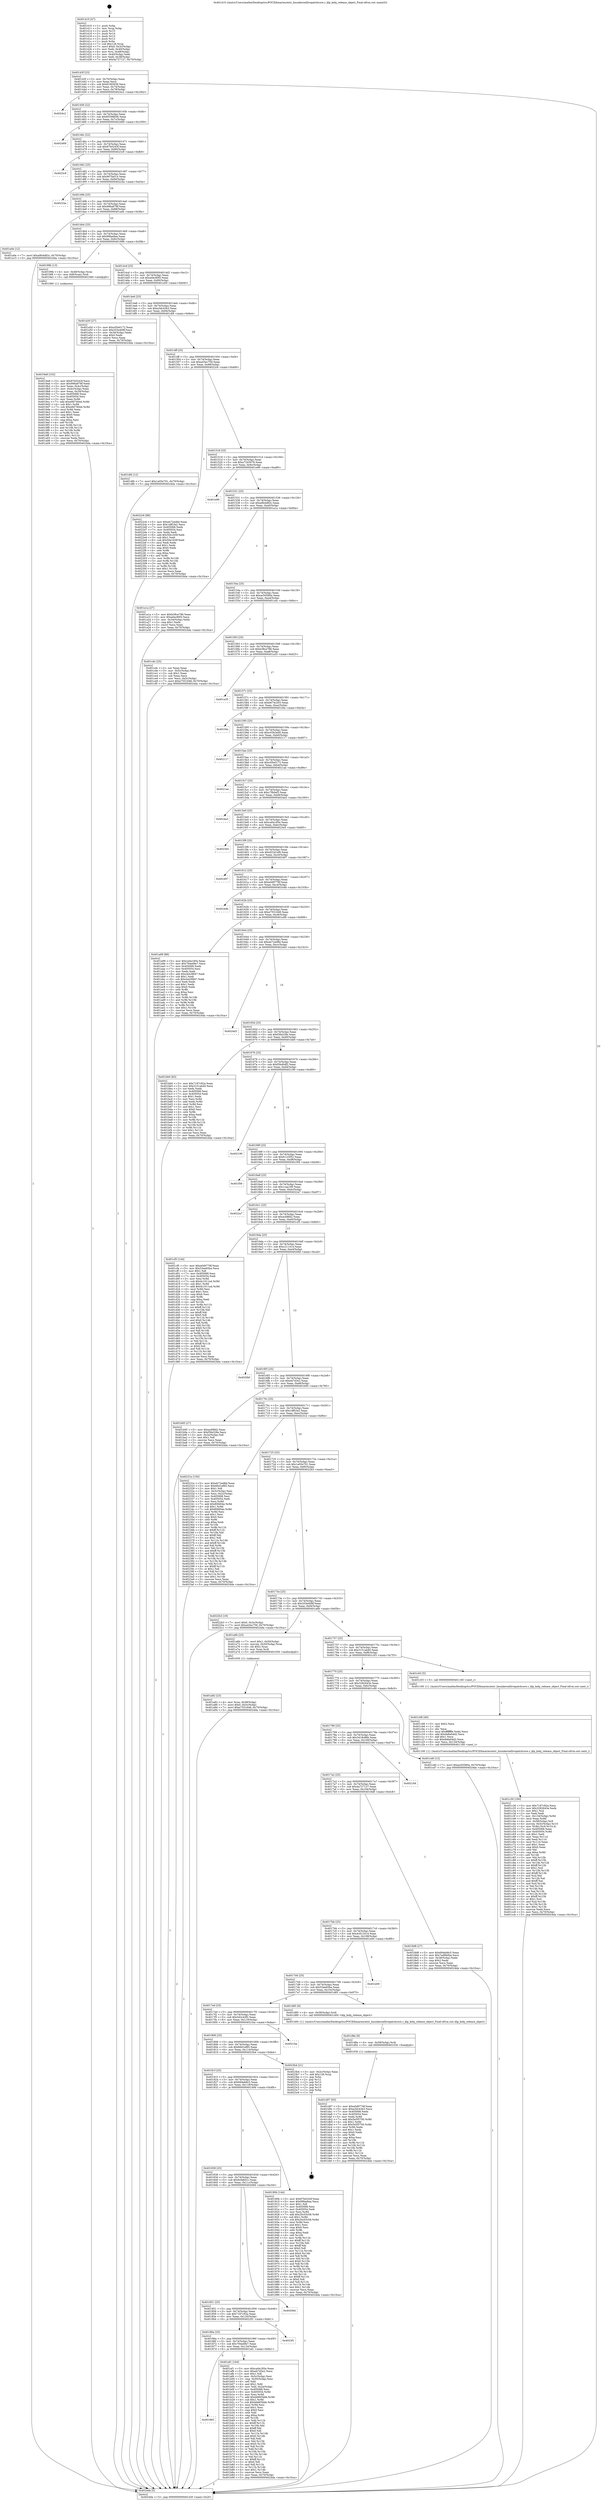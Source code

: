 digraph "0x401410" {
  label = "0x401410 (/mnt/c/Users/mathe/Desktop/tcc/POCII/binaries/extr_linuxkernellivepatchcore.c_klp_kobj_release_object_Final-ollvm.out::main(0))"
  labelloc = "t"
  node[shape=record]

  Entry [label="",width=0.3,height=0.3,shape=circle,fillcolor=black,style=filled]
  "0x40143f" [label="{
     0x40143f [23]\l
     | [instrs]\l
     &nbsp;&nbsp;0x40143f \<+3\>: mov -0x70(%rbp),%eax\l
     &nbsp;&nbsp;0x401442 \<+2\>: mov %eax,%ecx\l
     &nbsp;&nbsp;0x401444 \<+6\>: sub $0x816f2638,%ecx\l
     &nbsp;&nbsp;0x40144a \<+3\>: mov %eax,-0x74(%rbp)\l
     &nbsp;&nbsp;0x40144d \<+3\>: mov %ecx,-0x78(%rbp)\l
     &nbsp;&nbsp;0x401450 \<+6\>: je 00000000004024c2 \<main+0x10b2\>\l
  }"]
  "0x4024c2" [label="{
     0x4024c2\l
  }", style=dashed]
  "0x401456" [label="{
     0x401456 [22]\l
     | [instrs]\l
     &nbsp;&nbsp;0x401456 \<+5\>: jmp 000000000040145b \<main+0x4b\>\l
     &nbsp;&nbsp;0x40145b \<+3\>: mov -0x74(%rbp),%eax\l
     &nbsp;&nbsp;0x40145e \<+5\>: sub $0x85598b56,%eax\l
     &nbsp;&nbsp;0x401463 \<+3\>: mov %eax,-0x7c(%rbp)\l
     &nbsp;&nbsp;0x401466 \<+6\>: je 0000000000402469 \<main+0x1059\>\l
  }"]
  Exit [label="",width=0.3,height=0.3,shape=circle,fillcolor=black,style=filled,peripheries=2]
  "0x402469" [label="{
     0x402469\l
  }", style=dashed]
  "0x40146c" [label="{
     0x40146c [22]\l
     | [instrs]\l
     &nbsp;&nbsp;0x40146c \<+5\>: jmp 0000000000401471 \<main+0x61\>\l
     &nbsp;&nbsp;0x401471 \<+3\>: mov -0x74(%rbp),%eax\l
     &nbsp;&nbsp;0x401474 \<+5\>: sub $0x87b0243f,%eax\l
     &nbsp;&nbsp;0x401479 \<+3\>: mov %eax,-0x80(%rbp)\l
     &nbsp;&nbsp;0x40147c \<+6\>: je 00000000004023c9 \<main+0xfb9\>\l
  }"]
  "0x401d97" [label="{
     0x401d97 [93]\l
     | [instrs]\l
     &nbsp;&nbsp;0x401d97 \<+5\>: mov $0xe0d9778f,%eax\l
     &nbsp;&nbsp;0x401d9c \<+5\>: mov $0xa3dc43b3,%ecx\l
     &nbsp;&nbsp;0x401da1 \<+7\>: mov 0x405068,%edx\l
     &nbsp;&nbsp;0x401da8 \<+7\>: mov 0x405054,%esi\l
     &nbsp;&nbsp;0x401daf \<+3\>: mov %edx,%r8d\l
     &nbsp;&nbsp;0x401db2 \<+7\>: add $0x5e5f5700,%r8d\l
     &nbsp;&nbsp;0x401db9 \<+4\>: sub $0x1,%r8d\l
     &nbsp;&nbsp;0x401dbd \<+7\>: sub $0x5e5f5700,%r8d\l
     &nbsp;&nbsp;0x401dc4 \<+4\>: imul %r8d,%edx\l
     &nbsp;&nbsp;0x401dc8 \<+3\>: and $0x1,%edx\l
     &nbsp;&nbsp;0x401dcb \<+3\>: cmp $0x0,%edx\l
     &nbsp;&nbsp;0x401dce \<+4\>: sete %r9b\l
     &nbsp;&nbsp;0x401dd2 \<+3\>: cmp $0xa,%esi\l
     &nbsp;&nbsp;0x401dd5 \<+4\>: setl %r10b\l
     &nbsp;&nbsp;0x401dd9 \<+3\>: mov %r9b,%r11b\l
     &nbsp;&nbsp;0x401ddc \<+3\>: and %r10b,%r11b\l
     &nbsp;&nbsp;0x401ddf \<+3\>: xor %r10b,%r9b\l
     &nbsp;&nbsp;0x401de2 \<+3\>: or %r9b,%r11b\l
     &nbsp;&nbsp;0x401de5 \<+4\>: test $0x1,%r11b\l
     &nbsp;&nbsp;0x401de9 \<+3\>: cmovne %ecx,%eax\l
     &nbsp;&nbsp;0x401dec \<+3\>: mov %eax,-0x70(%rbp)\l
     &nbsp;&nbsp;0x401def \<+5\>: jmp 00000000004024da \<main+0x10ca\>\l
  }"]
  "0x4023c9" [label="{
     0x4023c9\l
  }", style=dashed]
  "0x401482" [label="{
     0x401482 [25]\l
     | [instrs]\l
     &nbsp;&nbsp;0x401482 \<+5\>: jmp 0000000000401487 \<main+0x77\>\l
     &nbsp;&nbsp;0x401487 \<+3\>: mov -0x74(%rbp),%eax\l
     &nbsp;&nbsp;0x40148a \<+5\>: sub $0x907fa014,%eax\l
     &nbsp;&nbsp;0x40148f \<+6\>: mov %eax,-0x84(%rbp)\l
     &nbsp;&nbsp;0x401495 \<+6\>: je 000000000040224a \<main+0xe3a\>\l
  }"]
  "0x401d8e" [label="{
     0x401d8e [9]\l
     | [instrs]\l
     &nbsp;&nbsp;0x401d8e \<+4\>: mov -0x58(%rbp),%rdi\l
     &nbsp;&nbsp;0x401d92 \<+5\>: call 0000000000401030 \<free@plt\>\l
     | [calls]\l
     &nbsp;&nbsp;0x401030 \{1\} (unknown)\l
  }"]
  "0x40224a" [label="{
     0x40224a\l
  }", style=dashed]
  "0x40149b" [label="{
     0x40149b [25]\l
     | [instrs]\l
     &nbsp;&nbsp;0x40149b \<+5\>: jmp 00000000004014a0 \<main+0x90\>\l
     &nbsp;&nbsp;0x4014a0 \<+3\>: mov -0x74(%rbp),%eax\l
     &nbsp;&nbsp;0x4014a3 \<+5\>: sub $0x996a878f,%eax\l
     &nbsp;&nbsp;0x4014a8 \<+6\>: mov %eax,-0x88(%rbp)\l
     &nbsp;&nbsp;0x4014ae \<+6\>: je 0000000000401a0e \<main+0x5fe\>\l
  }"]
  "0x401c30" [label="{
     0x401c30 [160]\l
     | [instrs]\l
     &nbsp;&nbsp;0x401c30 \<+5\>: mov $0x7187c92a,%ecx\l
     &nbsp;&nbsp;0x401c35 \<+5\>: mov $0x3282643e,%edx\l
     &nbsp;&nbsp;0x401c3a \<+3\>: mov $0x1,%sil\l
     &nbsp;&nbsp;0x401c3d \<+2\>: xor %edi,%edi\l
     &nbsp;&nbsp;0x401c3f \<+7\>: mov -0x134(%rbp),%r8d\l
     &nbsp;&nbsp;0x401c46 \<+4\>: imul %eax,%r8d\l
     &nbsp;&nbsp;0x401c4a \<+4\>: mov -0x58(%rbp),%r9\l
     &nbsp;&nbsp;0x401c4e \<+4\>: movslq -0x5c(%rbp),%r10\l
     &nbsp;&nbsp;0x401c52 \<+4\>: mov %r8d,(%r9,%r10,4)\l
     &nbsp;&nbsp;0x401c56 \<+7\>: mov 0x405068,%eax\l
     &nbsp;&nbsp;0x401c5d \<+8\>: mov 0x405054,%r8d\l
     &nbsp;&nbsp;0x401c65 \<+3\>: sub $0x1,%edi\l
     &nbsp;&nbsp;0x401c68 \<+3\>: mov %eax,%r11d\l
     &nbsp;&nbsp;0x401c6b \<+3\>: add %edi,%r11d\l
     &nbsp;&nbsp;0x401c6e \<+4\>: imul %r11d,%eax\l
     &nbsp;&nbsp;0x401c72 \<+3\>: and $0x1,%eax\l
     &nbsp;&nbsp;0x401c75 \<+3\>: cmp $0x0,%eax\l
     &nbsp;&nbsp;0x401c78 \<+3\>: sete %bl\l
     &nbsp;&nbsp;0x401c7b \<+4\>: cmp $0xa,%r8d\l
     &nbsp;&nbsp;0x401c7f \<+4\>: setl %r14b\l
     &nbsp;&nbsp;0x401c83 \<+3\>: mov %bl,%r15b\l
     &nbsp;&nbsp;0x401c86 \<+4\>: xor $0xff,%r15b\l
     &nbsp;&nbsp;0x401c8a \<+3\>: mov %r14b,%r12b\l
     &nbsp;&nbsp;0x401c8d \<+4\>: xor $0xff,%r12b\l
     &nbsp;&nbsp;0x401c91 \<+4\>: xor $0x1,%sil\l
     &nbsp;&nbsp;0x401c95 \<+3\>: mov %r15b,%r13b\l
     &nbsp;&nbsp;0x401c98 \<+4\>: and $0xff,%r13b\l
     &nbsp;&nbsp;0x401c9c \<+3\>: and %sil,%bl\l
     &nbsp;&nbsp;0x401c9f \<+3\>: mov %r12b,%al\l
     &nbsp;&nbsp;0x401ca2 \<+2\>: and $0xff,%al\l
     &nbsp;&nbsp;0x401ca4 \<+3\>: and %sil,%r14b\l
     &nbsp;&nbsp;0x401ca7 \<+3\>: or %bl,%r13b\l
     &nbsp;&nbsp;0x401caa \<+3\>: or %r14b,%al\l
     &nbsp;&nbsp;0x401cad \<+3\>: xor %al,%r13b\l
     &nbsp;&nbsp;0x401cb0 \<+3\>: or %r12b,%r15b\l
     &nbsp;&nbsp;0x401cb3 \<+4\>: xor $0xff,%r15b\l
     &nbsp;&nbsp;0x401cb7 \<+4\>: or $0x1,%sil\l
     &nbsp;&nbsp;0x401cbb \<+3\>: and %sil,%r15b\l
     &nbsp;&nbsp;0x401cbe \<+3\>: or %r15b,%r13b\l
     &nbsp;&nbsp;0x401cc1 \<+4\>: test $0x1,%r13b\l
     &nbsp;&nbsp;0x401cc5 \<+3\>: cmovne %edx,%ecx\l
     &nbsp;&nbsp;0x401cc8 \<+3\>: mov %ecx,-0x70(%rbp)\l
     &nbsp;&nbsp;0x401ccb \<+5\>: jmp 00000000004024da \<main+0x10ca\>\l
  }"]
  "0x401a0e" [label="{
     0x401a0e [12]\l
     | [instrs]\l
     &nbsp;&nbsp;0x401a0e \<+7\>: movl $0xa9b4d82c,-0x70(%rbp)\l
     &nbsp;&nbsp;0x401a15 \<+5\>: jmp 00000000004024da \<main+0x10ca\>\l
  }"]
  "0x4014b4" [label="{
     0x4014b4 [25]\l
     | [instrs]\l
     &nbsp;&nbsp;0x4014b4 \<+5\>: jmp 00000000004014b9 \<main+0xa9\>\l
     &nbsp;&nbsp;0x4014b9 \<+3\>: mov -0x74(%rbp),%eax\l
     &nbsp;&nbsp;0x4014bc \<+5\>: sub $0x99fae8aa,%eax\l
     &nbsp;&nbsp;0x4014c1 \<+6\>: mov %eax,-0x8c(%rbp)\l
     &nbsp;&nbsp;0x4014c7 \<+6\>: je 000000000040199b \<main+0x58b\>\l
  }"]
  "0x401c08" [label="{
     0x401c08 [40]\l
     | [instrs]\l
     &nbsp;&nbsp;0x401c08 \<+5\>: mov $0x2,%ecx\l
     &nbsp;&nbsp;0x401c0d \<+1\>: cltd\l
     &nbsp;&nbsp;0x401c0e \<+2\>: idiv %ecx\l
     &nbsp;&nbsp;0x401c10 \<+6\>: imul $0xfffffffe,%edx,%ecx\l
     &nbsp;&nbsp;0x401c16 \<+6\>: add $0xde8a04d2,%ecx\l
     &nbsp;&nbsp;0x401c1c \<+3\>: add $0x1,%ecx\l
     &nbsp;&nbsp;0x401c1f \<+6\>: sub $0xde8a04d2,%ecx\l
     &nbsp;&nbsp;0x401c25 \<+6\>: mov %ecx,-0x134(%rbp)\l
     &nbsp;&nbsp;0x401c2b \<+5\>: call 0000000000401160 \<next_i\>\l
     | [calls]\l
     &nbsp;&nbsp;0x401160 \{1\} (/mnt/c/Users/mathe/Desktop/tcc/POCII/binaries/extr_linuxkernellivepatchcore.c_klp_kobj_release_object_Final-ollvm.out::next_i)\l
  }"]
  "0x40199b" [label="{
     0x40199b [13]\l
     | [instrs]\l
     &nbsp;&nbsp;0x40199b \<+4\>: mov -0x48(%rbp),%rax\l
     &nbsp;&nbsp;0x40199f \<+4\>: mov 0x8(%rax),%rdi\l
     &nbsp;&nbsp;0x4019a3 \<+5\>: call 0000000000401060 \<atoi@plt\>\l
     | [calls]\l
     &nbsp;&nbsp;0x401060 \{1\} (unknown)\l
  }"]
  "0x4014cd" [label="{
     0x4014cd [25]\l
     | [instrs]\l
     &nbsp;&nbsp;0x4014cd \<+5\>: jmp 00000000004014d2 \<main+0xc2\>\l
     &nbsp;&nbsp;0x4014d2 \<+3\>: mov -0x74(%rbp),%eax\l
     &nbsp;&nbsp;0x4014d5 \<+5\>: sub $0xa0ec80f3,%eax\l
     &nbsp;&nbsp;0x4014da \<+6\>: mov %eax,-0x90(%rbp)\l
     &nbsp;&nbsp;0x4014e0 \<+6\>: je 0000000000401a50 \<main+0x640\>\l
  }"]
  "0x401883" [label="{
     0x401883\l
  }", style=dashed]
  "0x401a50" [label="{
     0x401a50 [27]\l
     | [instrs]\l
     &nbsp;&nbsp;0x401a50 \<+5\>: mov $0xc05e0172,%eax\l
     &nbsp;&nbsp;0x401a55 \<+5\>: mov $0x203e408f,%ecx\l
     &nbsp;&nbsp;0x401a5a \<+3\>: mov -0x34(%rbp),%edx\l
     &nbsp;&nbsp;0x401a5d \<+3\>: cmp $0x0,%edx\l
     &nbsp;&nbsp;0x401a60 \<+3\>: cmove %ecx,%eax\l
     &nbsp;&nbsp;0x401a63 \<+3\>: mov %eax,-0x70(%rbp)\l
     &nbsp;&nbsp;0x401a66 \<+5\>: jmp 00000000004024da \<main+0x10ca\>\l
  }"]
  "0x4014e6" [label="{
     0x4014e6 [25]\l
     | [instrs]\l
     &nbsp;&nbsp;0x4014e6 \<+5\>: jmp 00000000004014eb \<main+0xdb\>\l
     &nbsp;&nbsp;0x4014eb \<+3\>: mov -0x74(%rbp),%eax\l
     &nbsp;&nbsp;0x4014ee \<+5\>: sub $0xa3dc43b3,%eax\l
     &nbsp;&nbsp;0x4014f3 \<+6\>: mov %eax,-0x94(%rbp)\l
     &nbsp;&nbsp;0x4014f9 \<+6\>: je 0000000000401df4 \<main+0x9e4\>\l
  }"]
  "0x401af1" [label="{
     0x401af1 [164]\l
     | [instrs]\l
     &nbsp;&nbsp;0x401af1 \<+5\>: mov $0xca0a185e,%eax\l
     &nbsp;&nbsp;0x401af6 \<+5\>: mov $0xeb7d3e2,%ecx\l
     &nbsp;&nbsp;0x401afb \<+2\>: mov $0x1,%dl\l
     &nbsp;&nbsp;0x401afd \<+3\>: mov -0x5c(%rbp),%esi\l
     &nbsp;&nbsp;0x401b00 \<+3\>: cmp -0x50(%rbp),%esi\l
     &nbsp;&nbsp;0x401b03 \<+4\>: setl %dil\l
     &nbsp;&nbsp;0x401b07 \<+4\>: and $0x1,%dil\l
     &nbsp;&nbsp;0x401b0b \<+4\>: mov %dil,-0x2e(%rbp)\l
     &nbsp;&nbsp;0x401b0f \<+7\>: mov 0x405068,%esi\l
     &nbsp;&nbsp;0x401b16 \<+8\>: mov 0x405054,%r8d\l
     &nbsp;&nbsp;0x401b1e \<+3\>: mov %esi,%r9d\l
     &nbsp;&nbsp;0x401b21 \<+7\>: add $0xbb665bbb,%r9d\l
     &nbsp;&nbsp;0x401b28 \<+4\>: sub $0x1,%r9d\l
     &nbsp;&nbsp;0x401b2c \<+7\>: sub $0xbb665bbb,%r9d\l
     &nbsp;&nbsp;0x401b33 \<+4\>: imul %r9d,%esi\l
     &nbsp;&nbsp;0x401b37 \<+3\>: and $0x1,%esi\l
     &nbsp;&nbsp;0x401b3a \<+3\>: cmp $0x0,%esi\l
     &nbsp;&nbsp;0x401b3d \<+4\>: sete %dil\l
     &nbsp;&nbsp;0x401b41 \<+4\>: cmp $0xa,%r8d\l
     &nbsp;&nbsp;0x401b45 \<+4\>: setl %r10b\l
     &nbsp;&nbsp;0x401b49 \<+3\>: mov %dil,%r11b\l
     &nbsp;&nbsp;0x401b4c \<+4\>: xor $0xff,%r11b\l
     &nbsp;&nbsp;0x401b50 \<+3\>: mov %r10b,%bl\l
     &nbsp;&nbsp;0x401b53 \<+3\>: xor $0xff,%bl\l
     &nbsp;&nbsp;0x401b56 \<+3\>: xor $0x0,%dl\l
     &nbsp;&nbsp;0x401b59 \<+3\>: mov %r11b,%r14b\l
     &nbsp;&nbsp;0x401b5c \<+4\>: and $0x0,%r14b\l
     &nbsp;&nbsp;0x401b60 \<+3\>: and %dl,%dil\l
     &nbsp;&nbsp;0x401b63 \<+3\>: mov %bl,%r15b\l
     &nbsp;&nbsp;0x401b66 \<+4\>: and $0x0,%r15b\l
     &nbsp;&nbsp;0x401b6a \<+3\>: and %dl,%r10b\l
     &nbsp;&nbsp;0x401b6d \<+3\>: or %dil,%r14b\l
     &nbsp;&nbsp;0x401b70 \<+3\>: or %r10b,%r15b\l
     &nbsp;&nbsp;0x401b73 \<+3\>: xor %r15b,%r14b\l
     &nbsp;&nbsp;0x401b76 \<+3\>: or %bl,%r11b\l
     &nbsp;&nbsp;0x401b79 \<+4\>: xor $0xff,%r11b\l
     &nbsp;&nbsp;0x401b7d \<+3\>: or $0x0,%dl\l
     &nbsp;&nbsp;0x401b80 \<+3\>: and %dl,%r11b\l
     &nbsp;&nbsp;0x401b83 \<+3\>: or %r11b,%r14b\l
     &nbsp;&nbsp;0x401b86 \<+4\>: test $0x1,%r14b\l
     &nbsp;&nbsp;0x401b8a \<+3\>: cmovne %ecx,%eax\l
     &nbsp;&nbsp;0x401b8d \<+3\>: mov %eax,-0x70(%rbp)\l
     &nbsp;&nbsp;0x401b90 \<+5\>: jmp 00000000004024da \<main+0x10ca\>\l
  }"]
  "0x401df4" [label="{
     0x401df4 [12]\l
     | [instrs]\l
     &nbsp;&nbsp;0x401df4 \<+7\>: movl $0x1e05e701,-0x70(%rbp)\l
     &nbsp;&nbsp;0x401dfb \<+5\>: jmp 00000000004024da \<main+0x10ca\>\l
  }"]
  "0x4014ff" [label="{
     0x4014ff [25]\l
     | [instrs]\l
     &nbsp;&nbsp;0x4014ff \<+5\>: jmp 0000000000401504 \<main+0xf4\>\l
     &nbsp;&nbsp;0x401504 \<+3\>: mov -0x74(%rbp),%eax\l
     &nbsp;&nbsp;0x401507 \<+5\>: sub $0xa43ec759,%eax\l
     &nbsp;&nbsp;0x40150c \<+6\>: mov %eax,-0x98(%rbp)\l
     &nbsp;&nbsp;0x401512 \<+6\>: je 00000000004022c6 \<main+0xeb6\>\l
  }"]
  "0x40186a" [label="{
     0x40186a [25]\l
     | [instrs]\l
     &nbsp;&nbsp;0x40186a \<+5\>: jmp 000000000040186f \<main+0x45f\>\l
     &nbsp;&nbsp;0x40186f \<+3\>: mov -0x74(%rbp),%eax\l
     &nbsp;&nbsp;0x401872 \<+5\>: sub $0x794ed9e7,%eax\l
     &nbsp;&nbsp;0x401877 \<+6\>: mov %eax,-0x124(%rbp)\l
     &nbsp;&nbsp;0x40187d \<+6\>: je 0000000000401af1 \<main+0x6e1\>\l
  }"]
  "0x4022c6" [label="{
     0x4022c6 [88]\l
     | [instrs]\l
     &nbsp;&nbsp;0x4022c6 \<+5\>: mov $0xeb72ed8d,%eax\l
     &nbsp;&nbsp;0x4022cb \<+5\>: mov $0x1dff1fa2,%ecx\l
     &nbsp;&nbsp;0x4022d0 \<+7\>: mov 0x405068,%edx\l
     &nbsp;&nbsp;0x4022d7 \<+7\>: mov 0x405054,%esi\l
     &nbsp;&nbsp;0x4022de \<+2\>: mov %edx,%edi\l
     &nbsp;&nbsp;0x4022e0 \<+6\>: add $0x50e1fc0f,%edi\l
     &nbsp;&nbsp;0x4022e6 \<+3\>: sub $0x1,%edi\l
     &nbsp;&nbsp;0x4022e9 \<+6\>: sub $0x50e1fc0f,%edi\l
     &nbsp;&nbsp;0x4022ef \<+3\>: imul %edi,%edx\l
     &nbsp;&nbsp;0x4022f2 \<+3\>: and $0x1,%edx\l
     &nbsp;&nbsp;0x4022f5 \<+3\>: cmp $0x0,%edx\l
     &nbsp;&nbsp;0x4022f8 \<+4\>: sete %r8b\l
     &nbsp;&nbsp;0x4022fc \<+3\>: cmp $0xa,%esi\l
     &nbsp;&nbsp;0x4022ff \<+4\>: setl %r9b\l
     &nbsp;&nbsp;0x402303 \<+3\>: mov %r8b,%r10b\l
     &nbsp;&nbsp;0x402306 \<+3\>: and %r9b,%r10b\l
     &nbsp;&nbsp;0x402309 \<+3\>: xor %r9b,%r8b\l
     &nbsp;&nbsp;0x40230c \<+3\>: or %r8b,%r10b\l
     &nbsp;&nbsp;0x40230f \<+4\>: test $0x1,%r10b\l
     &nbsp;&nbsp;0x402313 \<+3\>: cmovne %ecx,%eax\l
     &nbsp;&nbsp;0x402316 \<+3\>: mov %eax,-0x70(%rbp)\l
     &nbsp;&nbsp;0x402319 \<+5\>: jmp 00000000004024da \<main+0x10ca\>\l
  }"]
  "0x401518" [label="{
     0x401518 [25]\l
     | [instrs]\l
     &nbsp;&nbsp;0x401518 \<+5\>: jmp 000000000040151d \<main+0x10d\>\l
     &nbsp;&nbsp;0x40151d \<+3\>: mov -0x74(%rbp),%eax\l
     &nbsp;&nbsp;0x401520 \<+5\>: sub $0xa7243076,%eax\l
     &nbsp;&nbsp;0x401525 \<+6\>: mov %eax,-0x9c(%rbp)\l
     &nbsp;&nbsp;0x40152b \<+6\>: je 0000000000401e90 \<main+0xa80\>\l
  }"]
  "0x4023f1" [label="{
     0x4023f1\l
  }", style=dashed]
  "0x401e90" [label="{
     0x401e90\l
  }", style=dashed]
  "0x401531" [label="{
     0x401531 [25]\l
     | [instrs]\l
     &nbsp;&nbsp;0x401531 \<+5\>: jmp 0000000000401536 \<main+0x126\>\l
     &nbsp;&nbsp;0x401536 \<+3\>: mov -0x74(%rbp),%eax\l
     &nbsp;&nbsp;0x401539 \<+5\>: sub $0xa9b4d82c,%eax\l
     &nbsp;&nbsp;0x40153e \<+6\>: mov %eax,-0xa0(%rbp)\l
     &nbsp;&nbsp;0x401544 \<+6\>: je 0000000000401a1a \<main+0x60a\>\l
  }"]
  "0x401851" [label="{
     0x401851 [25]\l
     | [instrs]\l
     &nbsp;&nbsp;0x401851 \<+5\>: jmp 0000000000401856 \<main+0x446\>\l
     &nbsp;&nbsp;0x401856 \<+3\>: mov -0x74(%rbp),%eax\l
     &nbsp;&nbsp;0x401859 \<+5\>: sub $0x7187c92a,%eax\l
     &nbsp;&nbsp;0x40185e \<+6\>: mov %eax,-0x120(%rbp)\l
     &nbsp;&nbsp;0x401864 \<+6\>: je 00000000004023f1 \<main+0xfe1\>\l
  }"]
  "0x401a1a" [label="{
     0x401a1a [27]\l
     | [instrs]\l
     &nbsp;&nbsp;0x401a1a \<+5\>: mov $0xb38ce786,%eax\l
     &nbsp;&nbsp;0x401a1f \<+5\>: mov $0xa0ec80f3,%ecx\l
     &nbsp;&nbsp;0x401a24 \<+3\>: mov -0x34(%rbp),%edx\l
     &nbsp;&nbsp;0x401a27 \<+3\>: cmp $0x1,%edx\l
     &nbsp;&nbsp;0x401a2a \<+3\>: cmovl %ecx,%eax\l
     &nbsp;&nbsp;0x401a2d \<+3\>: mov %eax,-0x70(%rbp)\l
     &nbsp;&nbsp;0x401a30 \<+5\>: jmp 00000000004024da \<main+0x10ca\>\l
  }"]
  "0x40154a" [label="{
     0x40154a [25]\l
     | [instrs]\l
     &nbsp;&nbsp;0x40154a \<+5\>: jmp 000000000040154f \<main+0x13f\>\l
     &nbsp;&nbsp;0x40154f \<+3\>: mov -0x74(%rbp),%eax\l
     &nbsp;&nbsp;0x401552 \<+5\>: sub $0xac50580a,%eax\l
     &nbsp;&nbsp;0x401557 \<+6\>: mov %eax,-0xa4(%rbp)\l
     &nbsp;&nbsp;0x40155d \<+6\>: je 0000000000401cdc \<main+0x8cc\>\l
  }"]
  "0x40206d" [label="{
     0x40206d\l
  }", style=dashed]
  "0x401cdc" [label="{
     0x401cdc [25]\l
     | [instrs]\l
     &nbsp;&nbsp;0x401cdc \<+2\>: xor %eax,%eax\l
     &nbsp;&nbsp;0x401cde \<+3\>: mov -0x5c(%rbp),%ecx\l
     &nbsp;&nbsp;0x401ce1 \<+3\>: sub $0x1,%eax\l
     &nbsp;&nbsp;0x401ce4 \<+2\>: sub %eax,%ecx\l
     &nbsp;&nbsp;0x401ce6 \<+3\>: mov %ecx,-0x5c(%rbp)\l
     &nbsp;&nbsp;0x401ce9 \<+7\>: movl $0xe7551648,-0x70(%rbp)\l
     &nbsp;&nbsp;0x401cf0 \<+5\>: jmp 00000000004024da \<main+0x10ca\>\l
  }"]
  "0x401563" [label="{
     0x401563 [25]\l
     | [instrs]\l
     &nbsp;&nbsp;0x401563 \<+5\>: jmp 0000000000401568 \<main+0x158\>\l
     &nbsp;&nbsp;0x401568 \<+3\>: mov -0x74(%rbp),%eax\l
     &nbsp;&nbsp;0x40156b \<+5\>: sub $0xb38ce786,%eax\l
     &nbsp;&nbsp;0x401570 \<+6\>: mov %eax,-0xa8(%rbp)\l
     &nbsp;&nbsp;0x401576 \<+6\>: je 0000000000401a35 \<main+0x625\>\l
  }"]
  "0x401a82" [label="{
     0x401a82 [23]\l
     | [instrs]\l
     &nbsp;&nbsp;0x401a82 \<+4\>: mov %rax,-0x58(%rbp)\l
     &nbsp;&nbsp;0x401a86 \<+7\>: movl $0x0,-0x5c(%rbp)\l
     &nbsp;&nbsp;0x401a8d \<+7\>: movl $0xe7551648,-0x70(%rbp)\l
     &nbsp;&nbsp;0x401a94 \<+5\>: jmp 00000000004024da \<main+0x10ca\>\l
  }"]
  "0x401a35" [label="{
     0x401a35\l
  }", style=dashed]
  "0x40157c" [label="{
     0x40157c [25]\l
     | [instrs]\l
     &nbsp;&nbsp;0x40157c \<+5\>: jmp 0000000000401581 \<main+0x171\>\l
     &nbsp;&nbsp;0x401581 \<+3\>: mov -0x74(%rbp),%eax\l
     &nbsp;&nbsp;0x401584 \<+5\>: sub $0xb674c203,%eax\l
     &nbsp;&nbsp;0x401589 \<+6\>: mov %eax,-0xac(%rbp)\l
     &nbsp;&nbsp;0x40158f \<+6\>: je 0000000000401f4a \<main+0xb3a\>\l
  }"]
  "0x4019a8" [label="{
     0x4019a8 [102]\l
     | [instrs]\l
     &nbsp;&nbsp;0x4019a8 \<+5\>: mov $0x87b0243f,%ecx\l
     &nbsp;&nbsp;0x4019ad \<+5\>: mov $0x996a878f,%edx\l
     &nbsp;&nbsp;0x4019b2 \<+3\>: mov %eax,-0x4c(%rbp)\l
     &nbsp;&nbsp;0x4019b5 \<+3\>: mov -0x4c(%rbp),%eax\l
     &nbsp;&nbsp;0x4019b8 \<+3\>: mov %eax,-0x34(%rbp)\l
     &nbsp;&nbsp;0x4019bb \<+7\>: mov 0x405068,%eax\l
     &nbsp;&nbsp;0x4019c2 \<+7\>: mov 0x405054,%esi\l
     &nbsp;&nbsp;0x4019c9 \<+3\>: mov %eax,%r8d\l
     &nbsp;&nbsp;0x4019cc \<+7\>: add $0xe9d740ed,%r8d\l
     &nbsp;&nbsp;0x4019d3 \<+4\>: sub $0x1,%r8d\l
     &nbsp;&nbsp;0x4019d7 \<+7\>: sub $0xe9d740ed,%r8d\l
     &nbsp;&nbsp;0x4019de \<+4\>: imul %r8d,%eax\l
     &nbsp;&nbsp;0x4019e2 \<+3\>: and $0x1,%eax\l
     &nbsp;&nbsp;0x4019e5 \<+3\>: cmp $0x0,%eax\l
     &nbsp;&nbsp;0x4019e8 \<+4\>: sete %r9b\l
     &nbsp;&nbsp;0x4019ec \<+3\>: cmp $0xa,%esi\l
     &nbsp;&nbsp;0x4019ef \<+4\>: setl %r10b\l
     &nbsp;&nbsp;0x4019f3 \<+3\>: mov %r9b,%r11b\l
     &nbsp;&nbsp;0x4019f6 \<+3\>: and %r10b,%r11b\l
     &nbsp;&nbsp;0x4019f9 \<+3\>: xor %r10b,%r9b\l
     &nbsp;&nbsp;0x4019fc \<+3\>: or %r9b,%r11b\l
     &nbsp;&nbsp;0x4019ff \<+4\>: test $0x1,%r11b\l
     &nbsp;&nbsp;0x401a03 \<+3\>: cmovne %edx,%ecx\l
     &nbsp;&nbsp;0x401a06 \<+3\>: mov %ecx,-0x70(%rbp)\l
     &nbsp;&nbsp;0x401a09 \<+5\>: jmp 00000000004024da \<main+0x10ca\>\l
  }"]
  "0x401f4a" [label="{
     0x401f4a\l
  }", style=dashed]
  "0x401595" [label="{
     0x401595 [25]\l
     | [instrs]\l
     &nbsp;&nbsp;0x401595 \<+5\>: jmp 000000000040159a \<main+0x18a\>\l
     &nbsp;&nbsp;0x40159a \<+3\>: mov -0x74(%rbp),%eax\l
     &nbsp;&nbsp;0x40159d \<+5\>: sub $0xc03b3ed0,%eax\l
     &nbsp;&nbsp;0x4015a2 \<+6\>: mov %eax,-0xb0(%rbp)\l
     &nbsp;&nbsp;0x4015a8 \<+6\>: je 0000000000402117 \<main+0xd07\>\l
  }"]
  "0x401838" [label="{
     0x401838 [25]\l
     | [instrs]\l
     &nbsp;&nbsp;0x401838 \<+5\>: jmp 000000000040183d \<main+0x42d\>\l
     &nbsp;&nbsp;0x40183d \<+3\>: mov -0x74(%rbp),%eax\l
     &nbsp;&nbsp;0x401840 \<+5\>: sub $0x6cfa6d1c,%eax\l
     &nbsp;&nbsp;0x401845 \<+6\>: mov %eax,-0x11c(%rbp)\l
     &nbsp;&nbsp;0x40184b \<+6\>: je 000000000040206d \<main+0xc5d\>\l
  }"]
  "0x402117" [label="{
     0x402117\l
  }", style=dashed]
  "0x4015ae" [label="{
     0x4015ae [25]\l
     | [instrs]\l
     &nbsp;&nbsp;0x4015ae \<+5\>: jmp 00000000004015b3 \<main+0x1a3\>\l
     &nbsp;&nbsp;0x4015b3 \<+3\>: mov -0x74(%rbp),%eax\l
     &nbsp;&nbsp;0x4015b6 \<+5\>: sub $0xc05e0172,%eax\l
     &nbsp;&nbsp;0x4015bb \<+6\>: mov %eax,-0xb4(%rbp)\l
     &nbsp;&nbsp;0x4015c1 \<+6\>: je 00000000004021ae \<main+0xd9e\>\l
  }"]
  "0x40190b" [label="{
     0x40190b [144]\l
     | [instrs]\l
     &nbsp;&nbsp;0x40190b \<+5\>: mov $0x87b0243f,%eax\l
     &nbsp;&nbsp;0x401910 \<+5\>: mov $0x99fae8aa,%ecx\l
     &nbsp;&nbsp;0x401915 \<+2\>: mov $0x1,%dl\l
     &nbsp;&nbsp;0x401917 \<+7\>: mov 0x405068,%esi\l
     &nbsp;&nbsp;0x40191e \<+7\>: mov 0x405054,%edi\l
     &nbsp;&nbsp;0x401925 \<+3\>: mov %esi,%r8d\l
     &nbsp;&nbsp;0x401928 \<+7\>: add $0x20c03c58,%r8d\l
     &nbsp;&nbsp;0x40192f \<+4\>: sub $0x1,%r8d\l
     &nbsp;&nbsp;0x401933 \<+7\>: sub $0x20c03c58,%r8d\l
     &nbsp;&nbsp;0x40193a \<+4\>: imul %r8d,%esi\l
     &nbsp;&nbsp;0x40193e \<+3\>: and $0x1,%esi\l
     &nbsp;&nbsp;0x401941 \<+3\>: cmp $0x0,%esi\l
     &nbsp;&nbsp;0x401944 \<+4\>: sete %r9b\l
     &nbsp;&nbsp;0x401948 \<+3\>: cmp $0xa,%edi\l
     &nbsp;&nbsp;0x40194b \<+4\>: setl %r10b\l
     &nbsp;&nbsp;0x40194f \<+3\>: mov %r9b,%r11b\l
     &nbsp;&nbsp;0x401952 \<+4\>: xor $0xff,%r11b\l
     &nbsp;&nbsp;0x401956 \<+3\>: mov %r10b,%bl\l
     &nbsp;&nbsp;0x401959 \<+3\>: xor $0xff,%bl\l
     &nbsp;&nbsp;0x40195c \<+3\>: xor $0x0,%dl\l
     &nbsp;&nbsp;0x40195f \<+3\>: mov %r11b,%r14b\l
     &nbsp;&nbsp;0x401962 \<+4\>: and $0x0,%r14b\l
     &nbsp;&nbsp;0x401966 \<+3\>: and %dl,%r9b\l
     &nbsp;&nbsp;0x401969 \<+3\>: mov %bl,%r15b\l
     &nbsp;&nbsp;0x40196c \<+4\>: and $0x0,%r15b\l
     &nbsp;&nbsp;0x401970 \<+3\>: and %dl,%r10b\l
     &nbsp;&nbsp;0x401973 \<+3\>: or %r9b,%r14b\l
     &nbsp;&nbsp;0x401976 \<+3\>: or %r10b,%r15b\l
     &nbsp;&nbsp;0x401979 \<+3\>: xor %r15b,%r14b\l
     &nbsp;&nbsp;0x40197c \<+3\>: or %bl,%r11b\l
     &nbsp;&nbsp;0x40197f \<+4\>: xor $0xff,%r11b\l
     &nbsp;&nbsp;0x401983 \<+3\>: or $0x0,%dl\l
     &nbsp;&nbsp;0x401986 \<+3\>: and %dl,%r11b\l
     &nbsp;&nbsp;0x401989 \<+3\>: or %r11b,%r14b\l
     &nbsp;&nbsp;0x40198c \<+4\>: test $0x1,%r14b\l
     &nbsp;&nbsp;0x401990 \<+3\>: cmovne %ecx,%eax\l
     &nbsp;&nbsp;0x401993 \<+3\>: mov %eax,-0x70(%rbp)\l
     &nbsp;&nbsp;0x401996 \<+5\>: jmp 00000000004024da \<main+0x10ca\>\l
  }"]
  "0x4021ae" [label="{
     0x4021ae\l
  }", style=dashed]
  "0x4015c7" [label="{
     0x4015c7 [25]\l
     | [instrs]\l
     &nbsp;&nbsp;0x4015c7 \<+5\>: jmp 00000000004015cc \<main+0x1bc\>\l
     &nbsp;&nbsp;0x4015cc \<+3\>: mov -0x74(%rbp),%eax\l
     &nbsp;&nbsp;0x4015cf \<+5\>: sub $0xc7fb0ef3,%eax\l
     &nbsp;&nbsp;0x4015d4 \<+6\>: mov %eax,-0xb8(%rbp)\l
     &nbsp;&nbsp;0x4015da \<+6\>: je 00000000004024a3 \<main+0x1093\>\l
  }"]
  "0x40181f" [label="{
     0x40181f [25]\l
     | [instrs]\l
     &nbsp;&nbsp;0x40181f \<+5\>: jmp 0000000000401824 \<main+0x414\>\l
     &nbsp;&nbsp;0x401824 \<+3\>: mov -0x74(%rbp),%eax\l
     &nbsp;&nbsp;0x401827 \<+5\>: sub $0x694eb8c5,%eax\l
     &nbsp;&nbsp;0x40182c \<+6\>: mov %eax,-0x118(%rbp)\l
     &nbsp;&nbsp;0x401832 \<+6\>: je 000000000040190b \<main+0x4fb\>\l
  }"]
  "0x4024a3" [label="{
     0x4024a3\l
  }", style=dashed]
  "0x4015e0" [label="{
     0x4015e0 [25]\l
     | [instrs]\l
     &nbsp;&nbsp;0x4015e0 \<+5\>: jmp 00000000004015e5 \<main+0x1d5\>\l
     &nbsp;&nbsp;0x4015e5 \<+3\>: mov -0x74(%rbp),%eax\l
     &nbsp;&nbsp;0x4015e8 \<+5\>: sub $0xca0a185e,%eax\l
     &nbsp;&nbsp;0x4015ed \<+6\>: mov %eax,-0xbc(%rbp)\l
     &nbsp;&nbsp;0x4015f3 \<+6\>: je 00000000004023e5 \<main+0xfd5\>\l
  }"]
  "0x4023b4" [label="{
     0x4023b4 [21]\l
     | [instrs]\l
     &nbsp;&nbsp;0x4023b4 \<+3\>: mov -0x2c(%rbp),%eax\l
     &nbsp;&nbsp;0x4023b7 \<+7\>: add $0x128,%rsp\l
     &nbsp;&nbsp;0x4023be \<+1\>: pop %rbx\l
     &nbsp;&nbsp;0x4023bf \<+2\>: pop %r12\l
     &nbsp;&nbsp;0x4023c1 \<+2\>: pop %r13\l
     &nbsp;&nbsp;0x4023c3 \<+2\>: pop %r14\l
     &nbsp;&nbsp;0x4023c5 \<+2\>: pop %r15\l
     &nbsp;&nbsp;0x4023c7 \<+1\>: pop %rbp\l
     &nbsp;&nbsp;0x4023c8 \<+1\>: ret\l
  }"]
  "0x4023e5" [label="{
     0x4023e5\l
  }", style=dashed]
  "0x4015f9" [label="{
     0x4015f9 [25]\l
     | [instrs]\l
     &nbsp;&nbsp;0x4015f9 \<+5\>: jmp 00000000004015fe \<main+0x1ee\>\l
     &nbsp;&nbsp;0x4015fe \<+3\>: mov -0x74(%rbp),%eax\l
     &nbsp;&nbsp;0x401601 \<+5\>: sub $0xd22d1ef0,%eax\l
     &nbsp;&nbsp;0x401606 \<+6\>: mov %eax,-0xc0(%rbp)\l
     &nbsp;&nbsp;0x40160c \<+6\>: je 0000000000402497 \<main+0x1087\>\l
  }"]
  "0x401806" [label="{
     0x401806 [25]\l
     | [instrs]\l
     &nbsp;&nbsp;0x401806 \<+5\>: jmp 000000000040180b \<main+0x3fb\>\l
     &nbsp;&nbsp;0x40180b \<+3\>: mov -0x74(%rbp),%eax\l
     &nbsp;&nbsp;0x40180e \<+5\>: sub $0x66d1ef65,%eax\l
     &nbsp;&nbsp;0x401813 \<+6\>: mov %eax,-0x114(%rbp)\l
     &nbsp;&nbsp;0x401819 \<+6\>: je 00000000004023b4 \<main+0xfa4\>\l
  }"]
  "0x402497" [label="{
     0x402497\l
  }", style=dashed]
  "0x401612" [label="{
     0x401612 [25]\l
     | [instrs]\l
     &nbsp;&nbsp;0x401612 \<+5\>: jmp 0000000000401617 \<main+0x207\>\l
     &nbsp;&nbsp;0x401617 \<+3\>: mov -0x74(%rbp),%eax\l
     &nbsp;&nbsp;0x40161a \<+5\>: sub $0xe0d9778f,%eax\l
     &nbsp;&nbsp;0x40161f \<+6\>: mov %eax,-0xc4(%rbp)\l
     &nbsp;&nbsp;0x401625 \<+6\>: je 000000000040244b \<main+0x103b\>\l
  }"]
  "0x4021ba" [label="{
     0x4021ba\l
  }", style=dashed]
  "0x40244b" [label="{
     0x40244b\l
  }", style=dashed]
  "0x40162b" [label="{
     0x40162b [25]\l
     | [instrs]\l
     &nbsp;&nbsp;0x40162b \<+5\>: jmp 0000000000401630 \<main+0x220\>\l
     &nbsp;&nbsp;0x401630 \<+3\>: mov -0x74(%rbp),%eax\l
     &nbsp;&nbsp;0x401633 \<+5\>: sub $0xe7551648,%eax\l
     &nbsp;&nbsp;0x401638 \<+6\>: mov %eax,-0xc8(%rbp)\l
     &nbsp;&nbsp;0x40163e \<+6\>: je 0000000000401a99 \<main+0x689\>\l
  }"]
  "0x4017ed" [label="{
     0x4017ed [25]\l
     | [instrs]\l
     &nbsp;&nbsp;0x4017ed \<+5\>: jmp 00000000004017f2 \<main+0x3e2\>\l
     &nbsp;&nbsp;0x4017f2 \<+3\>: mov -0x74(%rbp),%eax\l
     &nbsp;&nbsp;0x4017f5 \<+5\>: sub $0x542c43f2,%eax\l
     &nbsp;&nbsp;0x4017fa \<+6\>: mov %eax,-0x110(%rbp)\l
     &nbsp;&nbsp;0x401800 \<+6\>: je 00000000004021ba \<main+0xdaa\>\l
  }"]
  "0x401a99" [label="{
     0x401a99 [88]\l
     | [instrs]\l
     &nbsp;&nbsp;0x401a99 \<+5\>: mov $0xca0a185e,%eax\l
     &nbsp;&nbsp;0x401a9e \<+5\>: mov $0x794ed9e7,%ecx\l
     &nbsp;&nbsp;0x401aa3 \<+7\>: mov 0x405068,%edx\l
     &nbsp;&nbsp;0x401aaa \<+7\>: mov 0x405054,%esi\l
     &nbsp;&nbsp;0x401ab1 \<+2\>: mov %edx,%edi\l
     &nbsp;&nbsp;0x401ab3 \<+6\>: add $0xcb428847,%edi\l
     &nbsp;&nbsp;0x401ab9 \<+3\>: sub $0x1,%edi\l
     &nbsp;&nbsp;0x401abc \<+6\>: sub $0xcb428847,%edi\l
     &nbsp;&nbsp;0x401ac2 \<+3\>: imul %edi,%edx\l
     &nbsp;&nbsp;0x401ac5 \<+3\>: and $0x1,%edx\l
     &nbsp;&nbsp;0x401ac8 \<+3\>: cmp $0x0,%edx\l
     &nbsp;&nbsp;0x401acb \<+4\>: sete %r8b\l
     &nbsp;&nbsp;0x401acf \<+3\>: cmp $0xa,%esi\l
     &nbsp;&nbsp;0x401ad2 \<+4\>: setl %r9b\l
     &nbsp;&nbsp;0x401ad6 \<+3\>: mov %r8b,%r10b\l
     &nbsp;&nbsp;0x401ad9 \<+3\>: and %r9b,%r10b\l
     &nbsp;&nbsp;0x401adc \<+3\>: xor %r9b,%r8b\l
     &nbsp;&nbsp;0x401adf \<+3\>: or %r8b,%r10b\l
     &nbsp;&nbsp;0x401ae2 \<+4\>: test $0x1,%r10b\l
     &nbsp;&nbsp;0x401ae6 \<+3\>: cmovne %ecx,%eax\l
     &nbsp;&nbsp;0x401ae9 \<+3\>: mov %eax,-0x70(%rbp)\l
     &nbsp;&nbsp;0x401aec \<+5\>: jmp 00000000004024da \<main+0x10ca\>\l
  }"]
  "0x401644" [label="{
     0x401644 [25]\l
     | [instrs]\l
     &nbsp;&nbsp;0x401644 \<+5\>: jmp 0000000000401649 \<main+0x239\>\l
     &nbsp;&nbsp;0x401649 \<+3\>: mov -0x74(%rbp),%eax\l
     &nbsp;&nbsp;0x40164c \<+5\>: sub $0xeb72ed8d,%eax\l
     &nbsp;&nbsp;0x401651 \<+6\>: mov %eax,-0xcc(%rbp)\l
     &nbsp;&nbsp;0x401657 \<+6\>: je 00000000004024d3 \<main+0x10c3\>\l
  }"]
  "0x401d85" [label="{
     0x401d85 [9]\l
     | [instrs]\l
     &nbsp;&nbsp;0x401d85 \<+4\>: mov -0x58(%rbp),%rdi\l
     &nbsp;&nbsp;0x401d89 \<+5\>: call 0000000000401400 \<klp_kobj_release_object\>\l
     | [calls]\l
     &nbsp;&nbsp;0x401400 \{1\} (/mnt/c/Users/mathe/Desktop/tcc/POCII/binaries/extr_linuxkernellivepatchcore.c_klp_kobj_release_object_Final-ollvm.out::klp_kobj_release_object)\l
  }"]
  "0x4024d3" [label="{
     0x4024d3\l
  }", style=dashed]
  "0x40165d" [label="{
     0x40165d [25]\l
     | [instrs]\l
     &nbsp;&nbsp;0x40165d \<+5\>: jmp 0000000000401662 \<main+0x252\>\l
     &nbsp;&nbsp;0x401662 \<+3\>: mov -0x74(%rbp),%eax\l
     &nbsp;&nbsp;0x401665 \<+5\>: sub $0xf3fa328e,%eax\l
     &nbsp;&nbsp;0x40166a \<+6\>: mov %eax,-0xd0(%rbp)\l
     &nbsp;&nbsp;0x401670 \<+6\>: je 0000000000401bb0 \<main+0x7a0\>\l
  }"]
  "0x4017d4" [label="{
     0x4017d4 [25]\l
     | [instrs]\l
     &nbsp;&nbsp;0x4017d4 \<+5\>: jmp 00000000004017d9 \<main+0x3c9\>\l
     &nbsp;&nbsp;0x4017d9 \<+3\>: mov -0x74(%rbp),%eax\l
     &nbsp;&nbsp;0x4017dc \<+5\>: sub $0x53ee65ba,%eax\l
     &nbsp;&nbsp;0x4017e1 \<+6\>: mov %eax,-0x10c(%rbp)\l
     &nbsp;&nbsp;0x4017e7 \<+6\>: je 0000000000401d85 \<main+0x975\>\l
  }"]
  "0x401bb0" [label="{
     0x401bb0 [83]\l
     | [instrs]\l
     &nbsp;&nbsp;0x401bb0 \<+5\>: mov $0x7187c92a,%eax\l
     &nbsp;&nbsp;0x401bb5 \<+5\>: mov $0x3151ab40,%ecx\l
     &nbsp;&nbsp;0x401bba \<+2\>: xor %edx,%edx\l
     &nbsp;&nbsp;0x401bbc \<+7\>: mov 0x405068,%esi\l
     &nbsp;&nbsp;0x401bc3 \<+7\>: mov 0x405054,%edi\l
     &nbsp;&nbsp;0x401bca \<+3\>: sub $0x1,%edx\l
     &nbsp;&nbsp;0x401bcd \<+3\>: mov %esi,%r8d\l
     &nbsp;&nbsp;0x401bd0 \<+3\>: add %edx,%r8d\l
     &nbsp;&nbsp;0x401bd3 \<+4\>: imul %r8d,%esi\l
     &nbsp;&nbsp;0x401bd7 \<+3\>: and $0x1,%esi\l
     &nbsp;&nbsp;0x401bda \<+3\>: cmp $0x0,%esi\l
     &nbsp;&nbsp;0x401bdd \<+4\>: sete %r9b\l
     &nbsp;&nbsp;0x401be1 \<+3\>: cmp $0xa,%edi\l
     &nbsp;&nbsp;0x401be4 \<+4\>: setl %r10b\l
     &nbsp;&nbsp;0x401be8 \<+3\>: mov %r9b,%r11b\l
     &nbsp;&nbsp;0x401beb \<+3\>: and %r10b,%r11b\l
     &nbsp;&nbsp;0x401bee \<+3\>: xor %r10b,%r9b\l
     &nbsp;&nbsp;0x401bf1 \<+3\>: or %r9b,%r11b\l
     &nbsp;&nbsp;0x401bf4 \<+4\>: test $0x1,%r11b\l
     &nbsp;&nbsp;0x401bf8 \<+3\>: cmovne %ecx,%eax\l
     &nbsp;&nbsp;0x401bfb \<+3\>: mov %eax,-0x70(%rbp)\l
     &nbsp;&nbsp;0x401bfe \<+5\>: jmp 00000000004024da \<main+0x10ca\>\l
  }"]
  "0x401676" [label="{
     0x401676 [25]\l
     | [instrs]\l
     &nbsp;&nbsp;0x401676 \<+5\>: jmp 000000000040167b \<main+0x26b\>\l
     &nbsp;&nbsp;0x40167b \<+3\>: mov -0x74(%rbp),%eax\l
     &nbsp;&nbsp;0x40167e \<+5\>: sub $0xf5bd0df2,%eax\l
     &nbsp;&nbsp;0x401683 \<+6\>: mov %eax,-0xd4(%rbp)\l
     &nbsp;&nbsp;0x401689 \<+6\>: je 0000000000402190 \<main+0xd80\>\l
  }"]
  "0x401e00" [label="{
     0x401e00\l
  }", style=dashed]
  "0x402190" [label="{
     0x402190\l
  }", style=dashed]
  "0x40168f" [label="{
     0x40168f [25]\l
     | [instrs]\l
     &nbsp;&nbsp;0x40168f \<+5\>: jmp 0000000000401694 \<main+0x284\>\l
     &nbsp;&nbsp;0x401694 \<+3\>: mov -0x74(%rbp),%eax\l
     &nbsp;&nbsp;0x401697 \<+5\>: sub $0xfc125f52,%eax\l
     &nbsp;&nbsp;0x40169c \<+6\>: mov %eax,-0xd8(%rbp)\l
     &nbsp;&nbsp;0x4016a2 \<+6\>: je 0000000000401f56 \<main+0xb46\>\l
  }"]
  "0x401410" [label="{
     0x401410 [47]\l
     | [instrs]\l
     &nbsp;&nbsp;0x401410 \<+1\>: push %rbp\l
     &nbsp;&nbsp;0x401411 \<+3\>: mov %rsp,%rbp\l
     &nbsp;&nbsp;0x401414 \<+2\>: push %r15\l
     &nbsp;&nbsp;0x401416 \<+2\>: push %r14\l
     &nbsp;&nbsp;0x401418 \<+2\>: push %r13\l
     &nbsp;&nbsp;0x40141a \<+2\>: push %r12\l
     &nbsp;&nbsp;0x40141c \<+1\>: push %rbx\l
     &nbsp;&nbsp;0x40141d \<+7\>: sub $0x128,%rsp\l
     &nbsp;&nbsp;0x401424 \<+7\>: movl $0x0,-0x3c(%rbp)\l
     &nbsp;&nbsp;0x40142b \<+3\>: mov %edi,-0x40(%rbp)\l
     &nbsp;&nbsp;0x40142e \<+4\>: mov %rsi,-0x48(%rbp)\l
     &nbsp;&nbsp;0x401432 \<+3\>: mov -0x40(%rbp),%edi\l
     &nbsp;&nbsp;0x401435 \<+3\>: mov %edi,-0x38(%rbp)\l
     &nbsp;&nbsp;0x401438 \<+7\>: movl $0x4a727127,-0x70(%rbp)\l
  }"]
  "0x401f56" [label="{
     0x401f56\l
  }", style=dashed]
  "0x4016a8" [label="{
     0x4016a8 [25]\l
     | [instrs]\l
     &nbsp;&nbsp;0x4016a8 \<+5\>: jmp 00000000004016ad \<main+0x29d\>\l
     &nbsp;&nbsp;0x4016ad \<+3\>: mov -0x74(%rbp),%eax\l
     &nbsp;&nbsp;0x4016b0 \<+5\>: sub $0x1caa190,%eax\l
     &nbsp;&nbsp;0x4016b5 \<+6\>: mov %eax,-0xdc(%rbp)\l
     &nbsp;&nbsp;0x4016bb \<+6\>: je 00000000004022a7 \<main+0xe97\>\l
  }"]
  "0x4024da" [label="{
     0x4024da [5]\l
     | [instrs]\l
     &nbsp;&nbsp;0x4024da \<+5\>: jmp 000000000040143f \<main+0x2f\>\l
  }"]
  "0x4022a7" [label="{
     0x4022a7\l
  }", style=dashed]
  "0x4016c1" [label="{
     0x4016c1 [25]\l
     | [instrs]\l
     &nbsp;&nbsp;0x4016c1 \<+5\>: jmp 00000000004016c6 \<main+0x2b6\>\l
     &nbsp;&nbsp;0x4016c6 \<+3\>: mov -0x74(%rbp),%eax\l
     &nbsp;&nbsp;0x4016c9 \<+5\>: sub $0xac68fd2,%eax\l
     &nbsp;&nbsp;0x4016ce \<+6\>: mov %eax,-0xe0(%rbp)\l
     &nbsp;&nbsp;0x4016d4 \<+6\>: je 0000000000401cf5 \<main+0x8e5\>\l
  }"]
  "0x4017bb" [label="{
     0x4017bb [25]\l
     | [instrs]\l
     &nbsp;&nbsp;0x4017bb \<+5\>: jmp 00000000004017c0 \<main+0x3b0\>\l
     &nbsp;&nbsp;0x4017c0 \<+3\>: mov -0x74(%rbp),%eax\l
     &nbsp;&nbsp;0x4017c3 \<+5\>: sub $0x4c812414,%eax\l
     &nbsp;&nbsp;0x4017c8 \<+6\>: mov %eax,-0x108(%rbp)\l
     &nbsp;&nbsp;0x4017ce \<+6\>: je 0000000000401e00 \<main+0x9f0\>\l
  }"]
  "0x401cf5" [label="{
     0x401cf5 [144]\l
     | [instrs]\l
     &nbsp;&nbsp;0x401cf5 \<+5\>: mov $0xe0d9778f,%eax\l
     &nbsp;&nbsp;0x401cfa \<+5\>: mov $0x53ee65ba,%ecx\l
     &nbsp;&nbsp;0x401cff \<+2\>: mov $0x1,%dl\l
     &nbsp;&nbsp;0x401d01 \<+7\>: mov 0x405068,%esi\l
     &nbsp;&nbsp;0x401d08 \<+7\>: mov 0x405054,%edi\l
     &nbsp;&nbsp;0x401d0f \<+3\>: mov %esi,%r8d\l
     &nbsp;&nbsp;0x401d12 \<+7\>: sub $0x4c1011a4,%r8d\l
     &nbsp;&nbsp;0x401d19 \<+4\>: sub $0x1,%r8d\l
     &nbsp;&nbsp;0x401d1d \<+7\>: add $0x4c1011a4,%r8d\l
     &nbsp;&nbsp;0x401d24 \<+4\>: imul %r8d,%esi\l
     &nbsp;&nbsp;0x401d28 \<+3\>: and $0x1,%esi\l
     &nbsp;&nbsp;0x401d2b \<+3\>: cmp $0x0,%esi\l
     &nbsp;&nbsp;0x401d2e \<+4\>: sete %r9b\l
     &nbsp;&nbsp;0x401d32 \<+3\>: cmp $0xa,%edi\l
     &nbsp;&nbsp;0x401d35 \<+4\>: setl %r10b\l
     &nbsp;&nbsp;0x401d39 \<+3\>: mov %r9b,%r11b\l
     &nbsp;&nbsp;0x401d3c \<+4\>: xor $0xff,%r11b\l
     &nbsp;&nbsp;0x401d40 \<+3\>: mov %r10b,%bl\l
     &nbsp;&nbsp;0x401d43 \<+3\>: xor $0xff,%bl\l
     &nbsp;&nbsp;0x401d46 \<+3\>: xor $0x0,%dl\l
     &nbsp;&nbsp;0x401d49 \<+3\>: mov %r11b,%r14b\l
     &nbsp;&nbsp;0x401d4c \<+4\>: and $0x0,%r14b\l
     &nbsp;&nbsp;0x401d50 \<+3\>: and %dl,%r9b\l
     &nbsp;&nbsp;0x401d53 \<+3\>: mov %bl,%r15b\l
     &nbsp;&nbsp;0x401d56 \<+4\>: and $0x0,%r15b\l
     &nbsp;&nbsp;0x401d5a \<+3\>: and %dl,%r10b\l
     &nbsp;&nbsp;0x401d5d \<+3\>: or %r9b,%r14b\l
     &nbsp;&nbsp;0x401d60 \<+3\>: or %r10b,%r15b\l
     &nbsp;&nbsp;0x401d63 \<+3\>: xor %r15b,%r14b\l
     &nbsp;&nbsp;0x401d66 \<+3\>: or %bl,%r11b\l
     &nbsp;&nbsp;0x401d69 \<+4\>: xor $0xff,%r11b\l
     &nbsp;&nbsp;0x401d6d \<+3\>: or $0x0,%dl\l
     &nbsp;&nbsp;0x401d70 \<+3\>: and %dl,%r11b\l
     &nbsp;&nbsp;0x401d73 \<+3\>: or %r11b,%r14b\l
     &nbsp;&nbsp;0x401d76 \<+4\>: test $0x1,%r14b\l
     &nbsp;&nbsp;0x401d7a \<+3\>: cmovne %ecx,%eax\l
     &nbsp;&nbsp;0x401d7d \<+3\>: mov %eax,-0x70(%rbp)\l
     &nbsp;&nbsp;0x401d80 \<+5\>: jmp 00000000004024da \<main+0x10ca\>\l
  }"]
  "0x4016da" [label="{
     0x4016da [25]\l
     | [instrs]\l
     &nbsp;&nbsp;0x4016da \<+5\>: jmp 00000000004016df \<main+0x2cf\>\l
     &nbsp;&nbsp;0x4016df \<+3\>: mov -0x74(%rbp),%eax\l
     &nbsp;&nbsp;0x4016e2 \<+5\>: sub $0xc211414,%eax\l
     &nbsp;&nbsp;0x4016e7 \<+6\>: mov %eax,-0xe4(%rbp)\l
     &nbsp;&nbsp;0x4016ed \<+6\>: je 00000000004020bf \<main+0xcaf\>\l
  }"]
  "0x4018d8" [label="{
     0x4018d8 [27]\l
     | [instrs]\l
     &nbsp;&nbsp;0x4018d8 \<+5\>: mov $0x694eb8c5,%eax\l
     &nbsp;&nbsp;0x4018dd \<+5\>: mov $0x7ad8b0ba,%ecx\l
     &nbsp;&nbsp;0x4018e2 \<+3\>: mov -0x38(%rbp),%edx\l
     &nbsp;&nbsp;0x4018e5 \<+3\>: cmp $0x2,%edx\l
     &nbsp;&nbsp;0x4018e8 \<+3\>: cmovne %ecx,%eax\l
     &nbsp;&nbsp;0x4018eb \<+3\>: mov %eax,-0x70(%rbp)\l
     &nbsp;&nbsp;0x4018ee \<+5\>: jmp 00000000004024da \<main+0x10ca\>\l
  }"]
  "0x4020bf" [label="{
     0x4020bf\l
  }", style=dashed]
  "0x4016f3" [label="{
     0x4016f3 [25]\l
     | [instrs]\l
     &nbsp;&nbsp;0x4016f3 \<+5\>: jmp 00000000004016f8 \<main+0x2e8\>\l
     &nbsp;&nbsp;0x4016f8 \<+3\>: mov -0x74(%rbp),%eax\l
     &nbsp;&nbsp;0x4016fb \<+5\>: sub $0xeb7d3e2,%eax\l
     &nbsp;&nbsp;0x401700 \<+6\>: mov %eax,-0xe8(%rbp)\l
     &nbsp;&nbsp;0x401706 \<+6\>: je 0000000000401b95 \<main+0x785\>\l
  }"]
  "0x4017a2" [label="{
     0x4017a2 [25]\l
     | [instrs]\l
     &nbsp;&nbsp;0x4017a2 \<+5\>: jmp 00000000004017a7 \<main+0x397\>\l
     &nbsp;&nbsp;0x4017a7 \<+3\>: mov -0x74(%rbp),%eax\l
     &nbsp;&nbsp;0x4017aa \<+5\>: sub $0x4a727127,%eax\l
     &nbsp;&nbsp;0x4017af \<+6\>: mov %eax,-0x104(%rbp)\l
     &nbsp;&nbsp;0x4017b5 \<+6\>: je 00000000004018d8 \<main+0x4c8\>\l
  }"]
  "0x401b95" [label="{
     0x401b95 [27]\l
     | [instrs]\l
     &nbsp;&nbsp;0x401b95 \<+5\>: mov $0xac68fd2,%eax\l
     &nbsp;&nbsp;0x401b9a \<+5\>: mov $0xf3fa328e,%ecx\l
     &nbsp;&nbsp;0x401b9f \<+3\>: mov -0x2e(%rbp),%dl\l
     &nbsp;&nbsp;0x401ba2 \<+3\>: test $0x1,%dl\l
     &nbsp;&nbsp;0x401ba5 \<+3\>: cmovne %ecx,%eax\l
     &nbsp;&nbsp;0x401ba8 \<+3\>: mov %eax,-0x70(%rbp)\l
     &nbsp;&nbsp;0x401bab \<+5\>: jmp 00000000004024da \<main+0x10ca\>\l
  }"]
  "0x40170c" [label="{
     0x40170c [25]\l
     | [instrs]\l
     &nbsp;&nbsp;0x40170c \<+5\>: jmp 0000000000401711 \<main+0x301\>\l
     &nbsp;&nbsp;0x401711 \<+3\>: mov -0x74(%rbp),%eax\l
     &nbsp;&nbsp;0x401714 \<+5\>: sub $0x1dff1fa2,%eax\l
     &nbsp;&nbsp;0x401719 \<+6\>: mov %eax,-0xec(%rbp)\l
     &nbsp;&nbsp;0x40171f \<+6\>: je 000000000040231e \<main+0xf0e\>\l
  }"]
  "0x402184" [label="{
     0x402184\l
  }", style=dashed]
  "0x40231e" [label="{
     0x40231e [150]\l
     | [instrs]\l
     &nbsp;&nbsp;0x40231e \<+5\>: mov $0xeb72ed8d,%eax\l
     &nbsp;&nbsp;0x402323 \<+5\>: mov $0x66d1ef65,%ecx\l
     &nbsp;&nbsp;0x402328 \<+2\>: mov $0x1,%dl\l
     &nbsp;&nbsp;0x40232a \<+3\>: mov -0x3c(%rbp),%esi\l
     &nbsp;&nbsp;0x40232d \<+3\>: mov %esi,-0x2c(%rbp)\l
     &nbsp;&nbsp;0x402330 \<+7\>: mov 0x405068,%esi\l
     &nbsp;&nbsp;0x402337 \<+7\>: mov 0x405054,%edi\l
     &nbsp;&nbsp;0x40233e \<+3\>: mov %esi,%r8d\l
     &nbsp;&nbsp;0x402341 \<+7\>: add $0x80fd04e,%r8d\l
     &nbsp;&nbsp;0x402348 \<+4\>: sub $0x1,%r8d\l
     &nbsp;&nbsp;0x40234c \<+7\>: sub $0x80fd04e,%r8d\l
     &nbsp;&nbsp;0x402353 \<+4\>: imul %r8d,%esi\l
     &nbsp;&nbsp;0x402357 \<+3\>: and $0x1,%esi\l
     &nbsp;&nbsp;0x40235a \<+3\>: cmp $0x0,%esi\l
     &nbsp;&nbsp;0x40235d \<+4\>: sete %r9b\l
     &nbsp;&nbsp;0x402361 \<+3\>: cmp $0xa,%edi\l
     &nbsp;&nbsp;0x402364 \<+4\>: setl %r10b\l
     &nbsp;&nbsp;0x402368 \<+3\>: mov %r9b,%r11b\l
     &nbsp;&nbsp;0x40236b \<+4\>: xor $0xff,%r11b\l
     &nbsp;&nbsp;0x40236f \<+3\>: mov %r10b,%bl\l
     &nbsp;&nbsp;0x402372 \<+3\>: xor $0xff,%bl\l
     &nbsp;&nbsp;0x402375 \<+3\>: xor $0x1,%dl\l
     &nbsp;&nbsp;0x402378 \<+3\>: mov %r11b,%r14b\l
     &nbsp;&nbsp;0x40237b \<+4\>: and $0xff,%r14b\l
     &nbsp;&nbsp;0x40237f \<+3\>: and %dl,%r9b\l
     &nbsp;&nbsp;0x402382 \<+3\>: mov %bl,%r15b\l
     &nbsp;&nbsp;0x402385 \<+4\>: and $0xff,%r15b\l
     &nbsp;&nbsp;0x402389 \<+3\>: and %dl,%r10b\l
     &nbsp;&nbsp;0x40238c \<+3\>: or %r9b,%r14b\l
     &nbsp;&nbsp;0x40238f \<+3\>: or %r10b,%r15b\l
     &nbsp;&nbsp;0x402392 \<+3\>: xor %r15b,%r14b\l
     &nbsp;&nbsp;0x402395 \<+3\>: or %bl,%r11b\l
     &nbsp;&nbsp;0x402398 \<+4\>: xor $0xff,%r11b\l
     &nbsp;&nbsp;0x40239c \<+3\>: or $0x1,%dl\l
     &nbsp;&nbsp;0x40239f \<+3\>: and %dl,%r11b\l
     &nbsp;&nbsp;0x4023a2 \<+3\>: or %r11b,%r14b\l
     &nbsp;&nbsp;0x4023a5 \<+4\>: test $0x1,%r14b\l
     &nbsp;&nbsp;0x4023a9 \<+3\>: cmovne %ecx,%eax\l
     &nbsp;&nbsp;0x4023ac \<+3\>: mov %eax,-0x70(%rbp)\l
     &nbsp;&nbsp;0x4023af \<+5\>: jmp 00000000004024da \<main+0x10ca\>\l
  }"]
  "0x401725" [label="{
     0x401725 [25]\l
     | [instrs]\l
     &nbsp;&nbsp;0x401725 \<+5\>: jmp 000000000040172a \<main+0x31a\>\l
     &nbsp;&nbsp;0x40172a \<+3\>: mov -0x74(%rbp),%eax\l
     &nbsp;&nbsp;0x40172d \<+5\>: sub $0x1e05e701,%eax\l
     &nbsp;&nbsp;0x401732 \<+6\>: mov %eax,-0xf0(%rbp)\l
     &nbsp;&nbsp;0x401738 \<+6\>: je 00000000004022b3 \<main+0xea3\>\l
  }"]
  "0x401789" [label="{
     0x401789 [25]\l
     | [instrs]\l
     &nbsp;&nbsp;0x401789 \<+5\>: jmp 000000000040178e \<main+0x37e\>\l
     &nbsp;&nbsp;0x40178e \<+3\>: mov -0x74(%rbp),%eax\l
     &nbsp;&nbsp;0x401791 \<+5\>: sub $0x3418c86b,%eax\l
     &nbsp;&nbsp;0x401796 \<+6\>: mov %eax,-0x100(%rbp)\l
     &nbsp;&nbsp;0x40179c \<+6\>: je 0000000000402184 \<main+0xd74\>\l
  }"]
  "0x4022b3" [label="{
     0x4022b3 [19]\l
     | [instrs]\l
     &nbsp;&nbsp;0x4022b3 \<+7\>: movl $0x0,-0x3c(%rbp)\l
     &nbsp;&nbsp;0x4022ba \<+7\>: movl $0xa43ec759,-0x70(%rbp)\l
     &nbsp;&nbsp;0x4022c1 \<+5\>: jmp 00000000004024da \<main+0x10ca\>\l
  }"]
  "0x40173e" [label="{
     0x40173e [25]\l
     | [instrs]\l
     &nbsp;&nbsp;0x40173e \<+5\>: jmp 0000000000401743 \<main+0x333\>\l
     &nbsp;&nbsp;0x401743 \<+3\>: mov -0x74(%rbp),%eax\l
     &nbsp;&nbsp;0x401746 \<+5\>: sub $0x203e408f,%eax\l
     &nbsp;&nbsp;0x40174b \<+6\>: mov %eax,-0xf4(%rbp)\l
     &nbsp;&nbsp;0x401751 \<+6\>: je 0000000000401a6b \<main+0x65b\>\l
  }"]
  "0x401cd0" [label="{
     0x401cd0 [12]\l
     | [instrs]\l
     &nbsp;&nbsp;0x401cd0 \<+7\>: movl $0xac50580a,-0x70(%rbp)\l
     &nbsp;&nbsp;0x401cd7 \<+5\>: jmp 00000000004024da \<main+0x10ca\>\l
  }"]
  "0x401a6b" [label="{
     0x401a6b [23]\l
     | [instrs]\l
     &nbsp;&nbsp;0x401a6b \<+7\>: movl $0x1,-0x50(%rbp)\l
     &nbsp;&nbsp;0x401a72 \<+4\>: movslq -0x50(%rbp),%rax\l
     &nbsp;&nbsp;0x401a76 \<+4\>: shl $0x2,%rax\l
     &nbsp;&nbsp;0x401a7a \<+3\>: mov %rax,%rdi\l
     &nbsp;&nbsp;0x401a7d \<+5\>: call 0000000000401050 \<malloc@plt\>\l
     | [calls]\l
     &nbsp;&nbsp;0x401050 \{1\} (unknown)\l
  }"]
  "0x401757" [label="{
     0x401757 [25]\l
     | [instrs]\l
     &nbsp;&nbsp;0x401757 \<+5\>: jmp 000000000040175c \<main+0x34c\>\l
     &nbsp;&nbsp;0x40175c \<+3\>: mov -0x74(%rbp),%eax\l
     &nbsp;&nbsp;0x40175f \<+5\>: sub $0x3151ab40,%eax\l
     &nbsp;&nbsp;0x401764 \<+6\>: mov %eax,-0xf8(%rbp)\l
     &nbsp;&nbsp;0x40176a \<+6\>: je 0000000000401c03 \<main+0x7f3\>\l
  }"]
  "0x401770" [label="{
     0x401770 [25]\l
     | [instrs]\l
     &nbsp;&nbsp;0x401770 \<+5\>: jmp 0000000000401775 \<main+0x365\>\l
     &nbsp;&nbsp;0x401775 \<+3\>: mov -0x74(%rbp),%eax\l
     &nbsp;&nbsp;0x401778 \<+5\>: sub $0x3282643e,%eax\l
     &nbsp;&nbsp;0x40177d \<+6\>: mov %eax,-0xfc(%rbp)\l
     &nbsp;&nbsp;0x401783 \<+6\>: je 0000000000401cd0 \<main+0x8c0\>\l
  }"]
  "0x401c03" [label="{
     0x401c03 [5]\l
     | [instrs]\l
     &nbsp;&nbsp;0x401c03 \<+5\>: call 0000000000401160 \<next_i\>\l
     | [calls]\l
     &nbsp;&nbsp;0x401160 \{1\} (/mnt/c/Users/mathe/Desktop/tcc/POCII/binaries/extr_linuxkernellivepatchcore.c_klp_kobj_release_object_Final-ollvm.out::next_i)\l
  }"]
  Entry -> "0x401410" [label=" 1"]
  "0x40143f" -> "0x4024c2" [label=" 0"]
  "0x40143f" -> "0x401456" [label=" 24"]
  "0x4023b4" -> Exit [label=" 1"]
  "0x401456" -> "0x402469" [label=" 0"]
  "0x401456" -> "0x40146c" [label=" 24"]
  "0x40231e" -> "0x4024da" [label=" 1"]
  "0x40146c" -> "0x4023c9" [label=" 0"]
  "0x40146c" -> "0x401482" [label=" 24"]
  "0x4022c6" -> "0x4024da" [label=" 1"]
  "0x401482" -> "0x40224a" [label=" 0"]
  "0x401482" -> "0x40149b" [label=" 24"]
  "0x4022b3" -> "0x4024da" [label=" 1"]
  "0x40149b" -> "0x401a0e" [label=" 1"]
  "0x40149b" -> "0x4014b4" [label=" 23"]
  "0x401df4" -> "0x4024da" [label=" 1"]
  "0x4014b4" -> "0x40199b" [label=" 1"]
  "0x4014b4" -> "0x4014cd" [label=" 22"]
  "0x401d97" -> "0x4024da" [label=" 1"]
  "0x4014cd" -> "0x401a50" [label=" 1"]
  "0x4014cd" -> "0x4014e6" [label=" 21"]
  "0x401d8e" -> "0x401d97" [label=" 1"]
  "0x4014e6" -> "0x401df4" [label=" 1"]
  "0x4014e6" -> "0x4014ff" [label=" 20"]
  "0x401d85" -> "0x401d8e" [label=" 1"]
  "0x4014ff" -> "0x4022c6" [label=" 1"]
  "0x4014ff" -> "0x401518" [label=" 19"]
  "0x401cdc" -> "0x4024da" [label=" 1"]
  "0x401518" -> "0x401e90" [label=" 0"]
  "0x401518" -> "0x401531" [label=" 19"]
  "0x401cd0" -> "0x4024da" [label=" 1"]
  "0x401531" -> "0x401a1a" [label=" 1"]
  "0x401531" -> "0x40154a" [label=" 18"]
  "0x401c08" -> "0x401c30" [label=" 1"]
  "0x40154a" -> "0x401cdc" [label=" 1"]
  "0x40154a" -> "0x401563" [label=" 17"]
  "0x401c03" -> "0x401c08" [label=" 1"]
  "0x401563" -> "0x401a35" [label=" 0"]
  "0x401563" -> "0x40157c" [label=" 17"]
  "0x401b95" -> "0x4024da" [label=" 2"]
  "0x40157c" -> "0x401f4a" [label=" 0"]
  "0x40157c" -> "0x401595" [label=" 17"]
  "0x401af1" -> "0x4024da" [label=" 2"]
  "0x401595" -> "0x402117" [label=" 0"]
  "0x401595" -> "0x4015ae" [label=" 17"]
  "0x40186a" -> "0x401883" [label=" 0"]
  "0x4015ae" -> "0x4021ae" [label=" 0"]
  "0x4015ae" -> "0x4015c7" [label=" 17"]
  "0x40186a" -> "0x401af1" [label=" 2"]
  "0x4015c7" -> "0x4024a3" [label=" 0"]
  "0x4015c7" -> "0x4015e0" [label=" 17"]
  "0x401851" -> "0x40186a" [label=" 2"]
  "0x4015e0" -> "0x4023e5" [label=" 0"]
  "0x4015e0" -> "0x4015f9" [label=" 17"]
  "0x401851" -> "0x4023f1" [label=" 0"]
  "0x4015f9" -> "0x402497" [label=" 0"]
  "0x4015f9" -> "0x401612" [label=" 17"]
  "0x401838" -> "0x401851" [label=" 2"]
  "0x401612" -> "0x40244b" [label=" 0"]
  "0x401612" -> "0x40162b" [label=" 17"]
  "0x401838" -> "0x40206d" [label=" 0"]
  "0x40162b" -> "0x401a99" [label=" 2"]
  "0x40162b" -> "0x401644" [label=" 15"]
  "0x401a99" -> "0x4024da" [label=" 2"]
  "0x401644" -> "0x4024d3" [label=" 0"]
  "0x401644" -> "0x40165d" [label=" 15"]
  "0x401a82" -> "0x4024da" [label=" 1"]
  "0x40165d" -> "0x401bb0" [label=" 1"]
  "0x40165d" -> "0x401676" [label=" 14"]
  "0x401a50" -> "0x4024da" [label=" 1"]
  "0x401676" -> "0x402190" [label=" 0"]
  "0x401676" -> "0x40168f" [label=" 14"]
  "0x401a1a" -> "0x4024da" [label=" 1"]
  "0x40168f" -> "0x401f56" [label=" 0"]
  "0x40168f" -> "0x4016a8" [label=" 14"]
  "0x4019a8" -> "0x4024da" [label=" 1"]
  "0x4016a8" -> "0x4022a7" [label=" 0"]
  "0x4016a8" -> "0x4016c1" [label=" 14"]
  "0x40199b" -> "0x4019a8" [label=" 1"]
  "0x4016c1" -> "0x401cf5" [label=" 1"]
  "0x4016c1" -> "0x4016da" [label=" 13"]
  "0x40190b" -> "0x4024da" [label=" 1"]
  "0x4016da" -> "0x4020bf" [label=" 0"]
  "0x4016da" -> "0x4016f3" [label=" 13"]
  "0x40181f" -> "0x401838" [label=" 2"]
  "0x4016f3" -> "0x401b95" [label=" 2"]
  "0x4016f3" -> "0x40170c" [label=" 11"]
  "0x401cf5" -> "0x4024da" [label=" 1"]
  "0x40170c" -> "0x40231e" [label=" 1"]
  "0x40170c" -> "0x401725" [label=" 10"]
  "0x401806" -> "0x40181f" [label=" 3"]
  "0x401725" -> "0x4022b3" [label=" 1"]
  "0x401725" -> "0x40173e" [label=" 9"]
  "0x401c30" -> "0x4024da" [label=" 1"]
  "0x40173e" -> "0x401a6b" [label=" 1"]
  "0x40173e" -> "0x401757" [label=" 8"]
  "0x4017ed" -> "0x401806" [label=" 4"]
  "0x401757" -> "0x401c03" [label=" 1"]
  "0x401757" -> "0x401770" [label=" 7"]
  "0x4017ed" -> "0x4021ba" [label=" 0"]
  "0x401770" -> "0x401cd0" [label=" 1"]
  "0x401770" -> "0x401789" [label=" 6"]
  "0x401806" -> "0x4023b4" [label=" 1"]
  "0x401789" -> "0x402184" [label=" 0"]
  "0x401789" -> "0x4017a2" [label=" 6"]
  "0x40181f" -> "0x40190b" [label=" 1"]
  "0x4017a2" -> "0x4018d8" [label=" 1"]
  "0x4017a2" -> "0x4017bb" [label=" 5"]
  "0x4018d8" -> "0x4024da" [label=" 1"]
  "0x401410" -> "0x40143f" [label=" 1"]
  "0x4024da" -> "0x40143f" [label=" 23"]
  "0x401a0e" -> "0x4024da" [label=" 1"]
  "0x4017bb" -> "0x401e00" [label=" 0"]
  "0x4017bb" -> "0x4017d4" [label=" 5"]
  "0x401a6b" -> "0x401a82" [label=" 1"]
  "0x4017d4" -> "0x401d85" [label=" 1"]
  "0x4017d4" -> "0x4017ed" [label=" 4"]
  "0x401bb0" -> "0x4024da" [label=" 1"]
}
